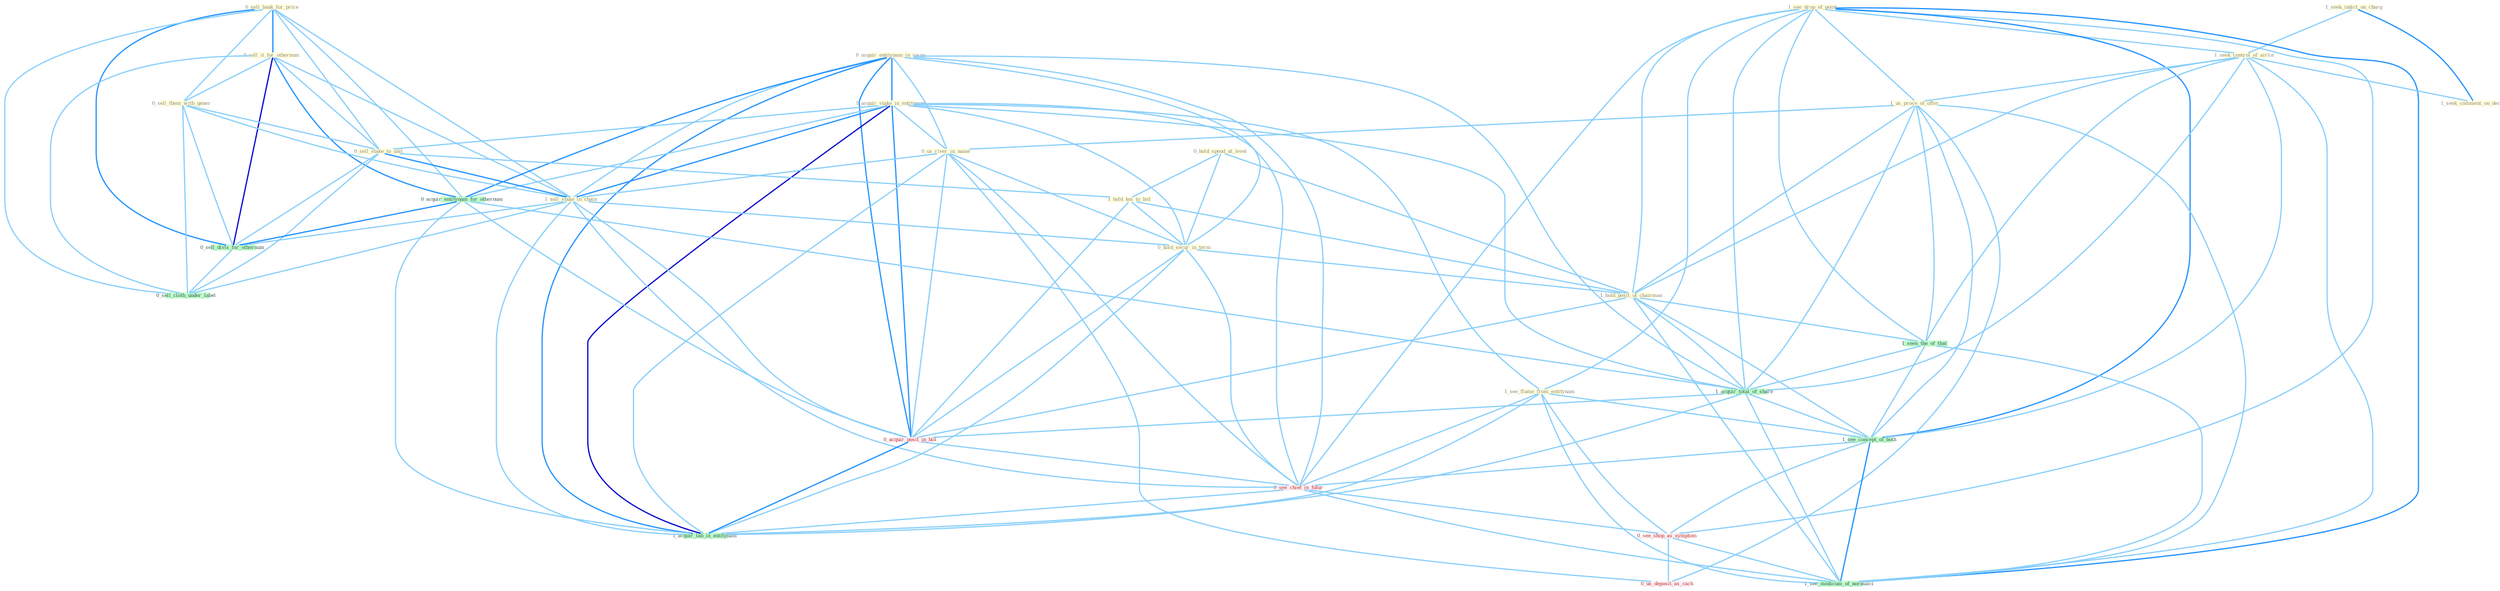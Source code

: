 Graph G{ 
    node
    [shape=polygon,style=filled,width=.5,height=.06,color="#BDFCC9",fixedsize=true,fontsize=4,
    fontcolor="#2f4f4f"];
    {node
    [color="#ffffe0", fontcolor="#8b7d6b"] "0_sell_bank_for_price " "0_sell_it_for_othernum " "1_seek_indict_on_charg " "0_acquir_entitynam_in_swap " "1_acquir_stake_in_entitynam " "0_sell_them_with_gener " "1_see_drop_of_point " "1_see_flame_from_entitynam " "1_seek_control_of_airlin " "1_us_proce_of_offer " "0_hold_spend_at_level " "0_us_river_in_name " "0_sell_stake_to_unit " "1_hold_kei_to_bid " "1_sell_stake_in_chain " "0_hold_secur_in_term " "1_seek_comment_on_decis " "1_hold_posit_of_chairman "}
{node [color="#fff0f5", fontcolor="#b22222"] "0_acquir_posit_in_bid " "0_see_chief_in_futur " "0_see_shop_as_symptom " "0_us_deposit_as_cach "}
edge [color="#B0E2FF"];

	"0_sell_bank_for_price " -- "0_sell_it_for_othernum " [w="2", color="#1e90ff" , len=0.8];
	"0_sell_bank_for_price " -- "0_sell_them_with_gener " [w="1", color="#87cefa" ];
	"0_sell_bank_for_price " -- "0_sell_stake_to_unit " [w="1", color="#87cefa" ];
	"0_sell_bank_for_price " -- "1_sell_stake_in_chain " [w="1", color="#87cefa" ];
	"0_sell_bank_for_price " -- "0_acquir_entitynam_for_othernum " [w="1", color="#87cefa" ];
	"0_sell_bank_for_price " -- "0_sell_divis_for_othernum " [w="2", color="#1e90ff" , len=0.8];
	"0_sell_bank_for_price " -- "0_sell_cloth_under_label " [w="1", color="#87cefa" ];
	"0_sell_it_for_othernum " -- "0_sell_them_with_gener " [w="1", color="#87cefa" ];
	"0_sell_it_for_othernum " -- "0_sell_stake_to_unit " [w="1", color="#87cefa" ];
	"0_sell_it_for_othernum " -- "1_sell_stake_in_chain " [w="1", color="#87cefa" ];
	"0_sell_it_for_othernum " -- "0_acquir_entitynam_for_othernum " [w="2", color="#1e90ff" , len=0.8];
	"0_sell_it_for_othernum " -- "0_sell_divis_for_othernum " [w="3", color="#0000cd" , len=0.6];
	"0_sell_it_for_othernum " -- "0_sell_cloth_under_label " [w="1", color="#87cefa" ];
	"1_seek_indict_on_charg " -- "1_seek_control_of_airlin " [w="1", color="#87cefa" ];
	"1_seek_indict_on_charg " -- "1_seek_comment_on_decis " [w="2", color="#1e90ff" , len=0.8];
	"0_acquir_entitynam_in_swap " -- "1_acquir_stake_in_entitynam " [w="2", color="#1e90ff" , len=0.8];
	"0_acquir_entitynam_in_swap " -- "0_us_river_in_name " [w="1", color="#87cefa" ];
	"0_acquir_entitynam_in_swap " -- "1_sell_stake_in_chain " [w="1", color="#87cefa" ];
	"0_acquir_entitynam_in_swap " -- "0_hold_secur_in_term " [w="1", color="#87cefa" ];
	"0_acquir_entitynam_in_swap " -- "0_acquir_entitynam_for_othernum " [w="2", color="#1e90ff" , len=0.8];
	"0_acquir_entitynam_in_swap " -- "1_acquir_total_of_share " [w="1", color="#87cefa" ];
	"0_acquir_entitynam_in_swap " -- "0_acquir_posit_in_bid " [w="2", color="#1e90ff" , len=0.8];
	"0_acquir_entitynam_in_swap " -- "0_see_chief_in_futur " [w="1", color="#87cefa" ];
	"0_acquir_entitynam_in_swap " -- "1_acquir_lab_in_entitynam " [w="2", color="#1e90ff" , len=0.8];
	"1_acquir_stake_in_entitynam " -- "1_see_flame_from_entitynam " [w="1", color="#87cefa" ];
	"1_acquir_stake_in_entitynam " -- "0_us_river_in_name " [w="1", color="#87cefa" ];
	"1_acquir_stake_in_entitynam " -- "0_sell_stake_to_unit " [w="1", color="#87cefa" ];
	"1_acquir_stake_in_entitynam " -- "1_sell_stake_in_chain " [w="2", color="#1e90ff" , len=0.8];
	"1_acquir_stake_in_entitynam " -- "0_hold_secur_in_term " [w="1", color="#87cefa" ];
	"1_acquir_stake_in_entitynam " -- "0_acquir_entitynam_for_othernum " [w="1", color="#87cefa" ];
	"1_acquir_stake_in_entitynam " -- "1_acquir_total_of_share " [w="1", color="#87cefa" ];
	"1_acquir_stake_in_entitynam " -- "0_acquir_posit_in_bid " [w="2", color="#1e90ff" , len=0.8];
	"1_acquir_stake_in_entitynam " -- "0_see_chief_in_futur " [w="1", color="#87cefa" ];
	"1_acquir_stake_in_entitynam " -- "1_acquir_lab_in_entitynam " [w="3", color="#0000cd" , len=0.6];
	"0_sell_them_with_gener " -- "0_sell_stake_to_unit " [w="1", color="#87cefa" ];
	"0_sell_them_with_gener " -- "1_sell_stake_in_chain " [w="1", color="#87cefa" ];
	"0_sell_them_with_gener " -- "0_sell_divis_for_othernum " [w="1", color="#87cefa" ];
	"0_sell_them_with_gener " -- "0_sell_cloth_under_label " [w="1", color="#87cefa" ];
	"1_see_drop_of_point " -- "1_see_flame_from_entitynam " [w="1", color="#87cefa" ];
	"1_see_drop_of_point " -- "1_seek_control_of_airlin " [w="1", color="#87cefa" ];
	"1_see_drop_of_point " -- "1_us_proce_of_offer " [w="1", color="#87cefa" ];
	"1_see_drop_of_point " -- "1_hold_posit_of_chairman " [w="1", color="#87cefa" ];
	"1_see_drop_of_point " -- "1_seen_the_of_that " [w="1", color="#87cefa" ];
	"1_see_drop_of_point " -- "1_acquir_total_of_share " [w="1", color="#87cefa" ];
	"1_see_drop_of_point " -- "1_see_concept_of_both " [w="2", color="#1e90ff" , len=0.8];
	"1_see_drop_of_point " -- "0_see_chief_in_futur " [w="1", color="#87cefa" ];
	"1_see_drop_of_point " -- "0_see_shop_as_symptom " [w="1", color="#87cefa" ];
	"1_see_drop_of_point " -- "1_see_modicum_of_normalci " [w="2", color="#1e90ff" , len=0.8];
	"1_see_flame_from_entitynam " -- "1_see_concept_of_both " [w="1", color="#87cefa" ];
	"1_see_flame_from_entitynam " -- "0_see_chief_in_futur " [w="1", color="#87cefa" ];
	"1_see_flame_from_entitynam " -- "0_see_shop_as_symptom " [w="1", color="#87cefa" ];
	"1_see_flame_from_entitynam " -- "1_acquir_lab_in_entitynam " [w="1", color="#87cefa" ];
	"1_see_flame_from_entitynam " -- "1_see_modicum_of_normalci " [w="1", color="#87cefa" ];
	"1_seek_control_of_airlin " -- "1_us_proce_of_offer " [w="1", color="#87cefa" ];
	"1_seek_control_of_airlin " -- "1_seek_comment_on_decis " [w="1", color="#87cefa" ];
	"1_seek_control_of_airlin " -- "1_hold_posit_of_chairman " [w="1", color="#87cefa" ];
	"1_seek_control_of_airlin " -- "1_seen_the_of_that " [w="1", color="#87cefa" ];
	"1_seek_control_of_airlin " -- "1_acquir_total_of_share " [w="1", color="#87cefa" ];
	"1_seek_control_of_airlin " -- "1_see_concept_of_both " [w="1", color="#87cefa" ];
	"1_seek_control_of_airlin " -- "1_see_modicum_of_normalci " [w="1", color="#87cefa" ];
	"1_us_proce_of_offer " -- "0_us_river_in_name " [w="1", color="#87cefa" ];
	"1_us_proce_of_offer " -- "1_hold_posit_of_chairman " [w="1", color="#87cefa" ];
	"1_us_proce_of_offer " -- "1_seen_the_of_that " [w="1", color="#87cefa" ];
	"1_us_proce_of_offer " -- "1_acquir_total_of_share " [w="1", color="#87cefa" ];
	"1_us_proce_of_offer " -- "1_see_concept_of_both " [w="1", color="#87cefa" ];
	"1_us_proce_of_offer " -- "0_us_deposit_as_cach " [w="1", color="#87cefa" ];
	"1_us_proce_of_offer " -- "1_see_modicum_of_normalci " [w="1", color="#87cefa" ];
	"0_hold_spend_at_level " -- "1_hold_kei_to_bid " [w="1", color="#87cefa" ];
	"0_hold_spend_at_level " -- "0_hold_secur_in_term " [w="1", color="#87cefa" ];
	"0_hold_spend_at_level " -- "1_hold_posit_of_chairman " [w="1", color="#87cefa" ];
	"0_us_river_in_name " -- "1_sell_stake_in_chain " [w="1", color="#87cefa" ];
	"0_us_river_in_name " -- "0_hold_secur_in_term " [w="1", color="#87cefa" ];
	"0_us_river_in_name " -- "0_acquir_posit_in_bid " [w="1", color="#87cefa" ];
	"0_us_river_in_name " -- "0_see_chief_in_futur " [w="1", color="#87cefa" ];
	"0_us_river_in_name " -- "1_acquir_lab_in_entitynam " [w="1", color="#87cefa" ];
	"0_us_river_in_name " -- "0_us_deposit_as_cach " [w="1", color="#87cefa" ];
	"0_sell_stake_to_unit " -- "1_hold_kei_to_bid " [w="1", color="#87cefa" ];
	"0_sell_stake_to_unit " -- "1_sell_stake_in_chain " [w="2", color="#1e90ff" , len=0.8];
	"0_sell_stake_to_unit " -- "0_sell_divis_for_othernum " [w="1", color="#87cefa" ];
	"0_sell_stake_to_unit " -- "0_sell_cloth_under_label " [w="1", color="#87cefa" ];
	"1_hold_kei_to_bid " -- "0_hold_secur_in_term " [w="1", color="#87cefa" ];
	"1_hold_kei_to_bid " -- "1_hold_posit_of_chairman " [w="1", color="#87cefa" ];
	"1_hold_kei_to_bid " -- "0_acquir_posit_in_bid " [w="1", color="#87cefa" ];
	"1_sell_stake_in_chain " -- "0_hold_secur_in_term " [w="1", color="#87cefa" ];
	"1_sell_stake_in_chain " -- "0_sell_divis_for_othernum " [w="1", color="#87cefa" ];
	"1_sell_stake_in_chain " -- "0_sell_cloth_under_label " [w="1", color="#87cefa" ];
	"1_sell_stake_in_chain " -- "0_acquir_posit_in_bid " [w="1", color="#87cefa" ];
	"1_sell_stake_in_chain " -- "0_see_chief_in_futur " [w="1", color="#87cefa" ];
	"1_sell_stake_in_chain " -- "1_acquir_lab_in_entitynam " [w="1", color="#87cefa" ];
	"0_hold_secur_in_term " -- "1_hold_posit_of_chairman " [w="1", color="#87cefa" ];
	"0_hold_secur_in_term " -- "0_acquir_posit_in_bid " [w="1", color="#87cefa" ];
	"0_hold_secur_in_term " -- "0_see_chief_in_futur " [w="1", color="#87cefa" ];
	"0_hold_secur_in_term " -- "1_acquir_lab_in_entitynam " [w="1", color="#87cefa" ];
	"1_hold_posit_of_chairman " -- "1_seen_the_of_that " [w="1", color="#87cefa" ];
	"1_hold_posit_of_chairman " -- "1_acquir_total_of_share " [w="1", color="#87cefa" ];
	"1_hold_posit_of_chairman " -- "0_acquir_posit_in_bid " [w="1", color="#87cefa" ];
	"1_hold_posit_of_chairman " -- "1_see_concept_of_both " [w="1", color="#87cefa" ];
	"1_hold_posit_of_chairman " -- "1_see_modicum_of_normalci " [w="1", color="#87cefa" ];
	"0_acquir_entitynam_for_othernum " -- "0_sell_divis_for_othernum " [w="2", color="#1e90ff" , len=0.8];
	"0_acquir_entitynam_for_othernum " -- "1_acquir_total_of_share " [w="1", color="#87cefa" ];
	"0_acquir_entitynam_for_othernum " -- "0_acquir_posit_in_bid " [w="1", color="#87cefa" ];
	"0_acquir_entitynam_for_othernum " -- "1_acquir_lab_in_entitynam " [w="1", color="#87cefa" ];
	"1_seen_the_of_that " -- "1_acquir_total_of_share " [w="1", color="#87cefa" ];
	"1_seen_the_of_that " -- "1_see_concept_of_both " [w="1", color="#87cefa" ];
	"1_seen_the_of_that " -- "1_see_modicum_of_normalci " [w="1", color="#87cefa" ];
	"0_sell_divis_for_othernum " -- "0_sell_cloth_under_label " [w="1", color="#87cefa" ];
	"1_acquir_total_of_share " -- "0_acquir_posit_in_bid " [w="1", color="#87cefa" ];
	"1_acquir_total_of_share " -- "1_see_concept_of_both " [w="1", color="#87cefa" ];
	"1_acquir_total_of_share " -- "1_acquir_lab_in_entitynam " [w="1", color="#87cefa" ];
	"1_acquir_total_of_share " -- "1_see_modicum_of_normalci " [w="1", color="#87cefa" ];
	"0_acquir_posit_in_bid " -- "0_see_chief_in_futur " [w="1", color="#87cefa" ];
	"0_acquir_posit_in_bid " -- "1_acquir_lab_in_entitynam " [w="2", color="#1e90ff" , len=0.8];
	"1_see_concept_of_both " -- "0_see_chief_in_futur " [w="1", color="#87cefa" ];
	"1_see_concept_of_both " -- "0_see_shop_as_symptom " [w="1", color="#87cefa" ];
	"1_see_concept_of_both " -- "1_see_modicum_of_normalci " [w="2", color="#1e90ff" , len=0.8];
	"0_see_chief_in_futur " -- "0_see_shop_as_symptom " [w="1", color="#87cefa" ];
	"0_see_chief_in_futur " -- "1_acquir_lab_in_entitynam " [w="1", color="#87cefa" ];
	"0_see_chief_in_futur " -- "1_see_modicum_of_normalci " [w="1", color="#87cefa" ];
	"0_see_shop_as_symptom " -- "0_us_deposit_as_cach " [w="1", color="#87cefa" ];
	"0_see_shop_as_symptom " -- "1_see_modicum_of_normalci " [w="1", color="#87cefa" ];
}